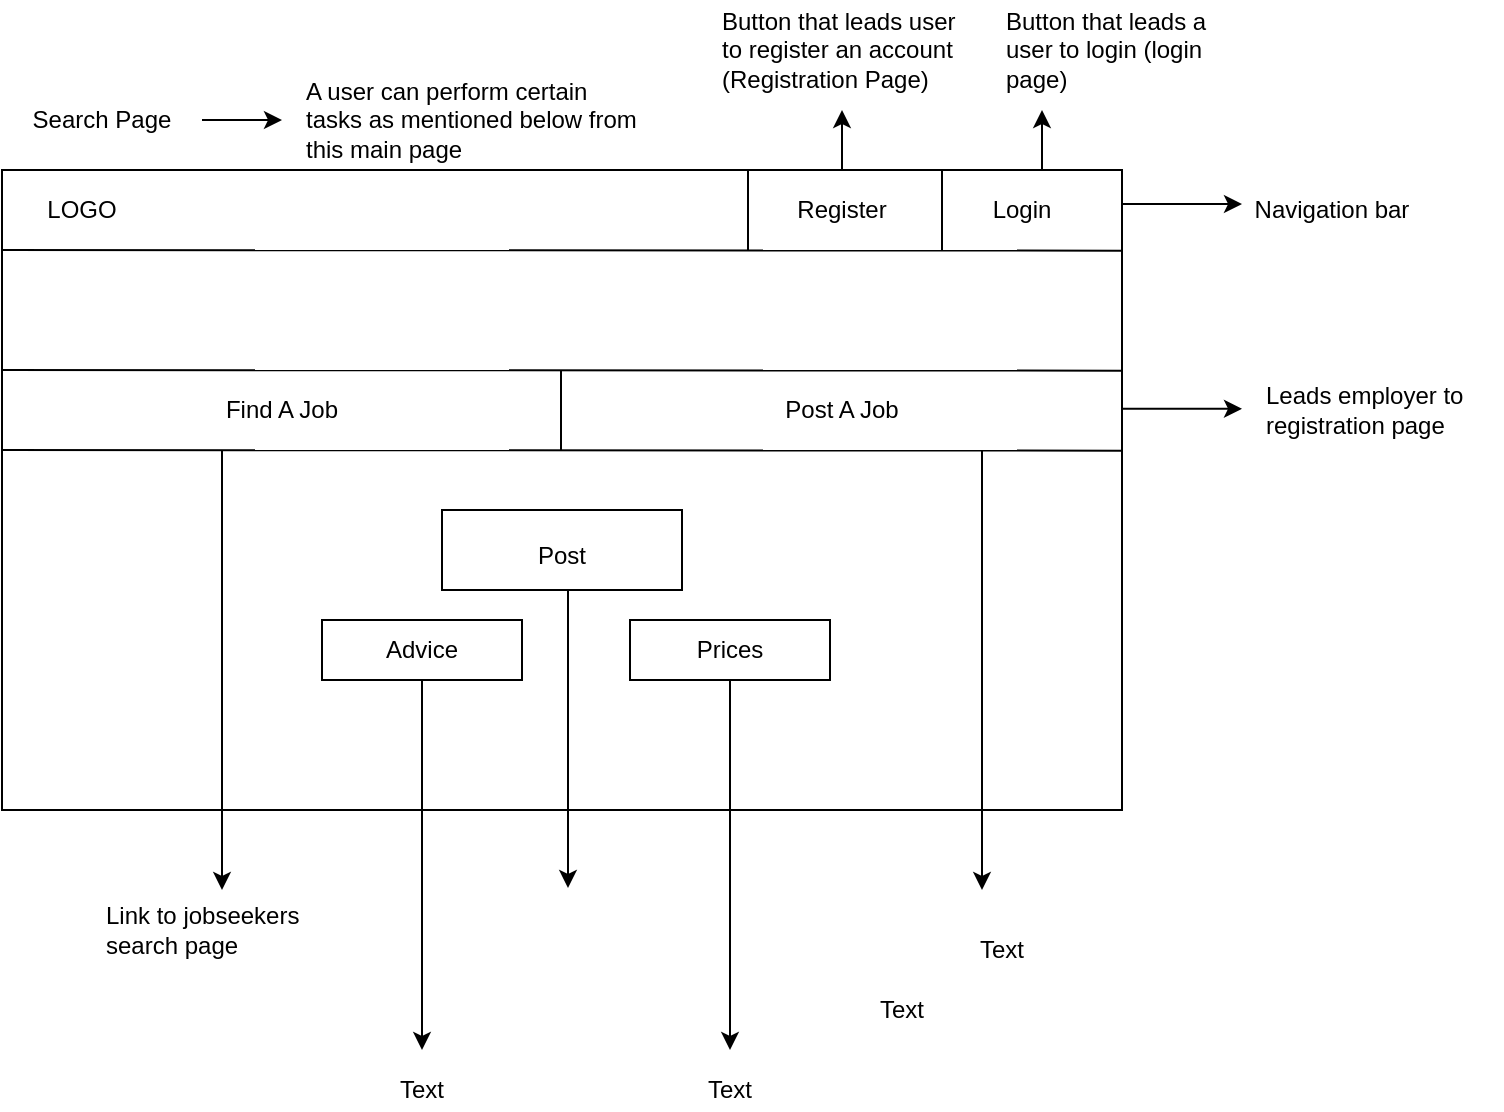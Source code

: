 <mxfile version="13.0.2" type="device"><diagram id="b6fRuoJhXNXF1xLB6mID" name="Page-1"><mxGraphModel dx="993" dy="1721" grid="0" gridSize="10" guides="1" tooltips="1" connect="1" arrows="1" fold="1" page="1" pageScale="1" pageWidth="827" pageHeight="1169" math="0" shadow="0"><root><mxCell id="0"/><mxCell id="1" parent="0"/><mxCell id="j3u83FKALUBM12XC8ov3-1" value="" style="rounded=0;whiteSpace=wrap;html=1;" vertex="1" parent="1"><mxGeometry x="40" y="40" width="560" height="320" as="geometry"/></mxCell><mxCell id="j3u83FKALUBM12XC8ov3-2" value="" style="endArrow=none;html=1;entryX=1;entryY=0.126;entryDx=0;entryDy=0;entryPerimeter=0;" edge="1" parent="1" target="j3u83FKALUBM12XC8ov3-1"><mxGeometry width="50" height="50" relative="1" as="geometry"><mxPoint x="40" y="80" as="sourcePoint"/><mxPoint x="90" y="30" as="targetPoint"/></mxGeometry></mxCell><mxCell id="j3u83FKALUBM12XC8ov3-3" value="LOGO" style="text;html=1;strokeColor=none;fillColor=none;align=center;verticalAlign=middle;whiteSpace=wrap;rounded=0;" vertex="1" parent="1"><mxGeometry x="60" y="50" width="40" height="20" as="geometry"/></mxCell><mxCell id="j3u83FKALUBM12XC8ov3-4" value="" style="endArrow=none;html=1;" edge="1" parent="1"><mxGeometry width="50" height="50" relative="1" as="geometry"><mxPoint x="413" y="80" as="sourcePoint"/><mxPoint x="413" y="40" as="targetPoint"/></mxGeometry></mxCell><mxCell id="j3u83FKALUBM12XC8ov3-5" value="" style="endArrow=none;html=1;" edge="1" parent="1"><mxGeometry width="50" height="50" relative="1" as="geometry"><mxPoint x="510" y="80" as="sourcePoint"/><mxPoint x="510" y="40" as="targetPoint"/></mxGeometry></mxCell><mxCell id="j3u83FKALUBM12XC8ov3-6" value="Register" style="text;html=1;strokeColor=none;fillColor=none;align=center;verticalAlign=middle;whiteSpace=wrap;rounded=0;" vertex="1" parent="1"><mxGeometry x="440" y="50" width="40" height="20" as="geometry"/></mxCell><mxCell id="j3u83FKALUBM12XC8ov3-10" value="Login" style="text;html=1;strokeColor=none;fillColor=none;align=center;verticalAlign=middle;whiteSpace=wrap;rounded=0;" vertex="1" parent="1"><mxGeometry x="530" y="50" width="40" height="20" as="geometry"/></mxCell><mxCell id="j3u83FKALUBM12XC8ov3-11" value="" style="endArrow=none;html=1;entryX=1;entryY=0.126;entryDx=0;entryDy=0;entryPerimeter=0;" edge="1" parent="1"><mxGeometry width="50" height="50" relative="1" as="geometry"><mxPoint x="40" y="140" as="sourcePoint"/><mxPoint x="600" y="140.32" as="targetPoint"/></mxGeometry></mxCell><mxCell id="j3u83FKALUBM12XC8ov3-12" value="" style="endArrow=none;html=1;entryX=1;entryY=0.126;entryDx=0;entryDy=0;entryPerimeter=0;" edge="1" parent="1"><mxGeometry width="50" height="50" relative="1" as="geometry"><mxPoint x="40" y="180" as="sourcePoint"/><mxPoint x="600" y="180.32" as="targetPoint"/></mxGeometry></mxCell><mxCell id="j3u83FKALUBM12XC8ov3-13" value="" style="endArrow=none;html=1;" edge="1" parent="1"><mxGeometry width="50" height="50" relative="1" as="geometry"><mxPoint x="423" y="50" as="sourcePoint"/><mxPoint x="423" y="50" as="targetPoint"/></mxGeometry></mxCell><mxCell id="j3u83FKALUBM12XC8ov3-16" value="" style="endArrow=none;html=1;" edge="1" parent="1"><mxGeometry width="50" height="50" relative="1" as="geometry"><mxPoint x="319.5" y="180" as="sourcePoint"/><mxPoint x="319.5" y="140" as="targetPoint"/><Array as="points"><mxPoint x="319.5" y="180"/></Array></mxGeometry></mxCell><mxCell id="j3u83FKALUBM12XC8ov3-18" value="" style="rounded=0;whiteSpace=wrap;html=1;" vertex="1" parent="1"><mxGeometry x="260" y="210" width="120" height="40" as="geometry"/></mxCell><mxCell id="j3u83FKALUBM12XC8ov3-19" value="" style="rounded=0;whiteSpace=wrap;html=1;" vertex="1" parent="1"><mxGeometry x="200" y="265" width="100" height="30" as="geometry"/></mxCell><mxCell id="j3u83FKALUBM12XC8ov3-20" value="" style="rounded=0;whiteSpace=wrap;html=1;" vertex="1" parent="1"><mxGeometry x="354" y="265" width="100" height="30" as="geometry"/></mxCell><mxCell id="j3u83FKALUBM12XC8ov3-22" value="Post" style="text;html=1;strokeColor=none;fillColor=none;align=center;verticalAlign=middle;whiteSpace=wrap;rounded=0;" vertex="1" parent="1"><mxGeometry x="300" y="223" width="40" height="20" as="geometry"/></mxCell><mxCell id="j3u83FKALUBM12XC8ov3-23" value="Advice" style="text;html=1;strokeColor=none;fillColor=none;align=center;verticalAlign=middle;whiteSpace=wrap;rounded=0;" vertex="1" parent="1"><mxGeometry x="230" y="270" width="40" height="20" as="geometry"/></mxCell><mxCell id="j3u83FKALUBM12XC8ov3-24" value="Prices" style="text;html=1;strokeColor=none;fillColor=none;align=center;verticalAlign=middle;whiteSpace=wrap;rounded=0;" vertex="1" parent="1"><mxGeometry x="384" y="270" width="40" height="20" as="geometry"/></mxCell><mxCell id="j3u83FKALUBM12XC8ov3-25" value="Find A Job" style="text;html=1;strokeColor=none;fillColor=none;align=center;verticalAlign=middle;whiteSpace=wrap;rounded=0;" vertex="1" parent="1"><mxGeometry x="130" y="150" width="100" height="20" as="geometry"/></mxCell><mxCell id="j3u83FKALUBM12XC8ov3-26" value="Post A Job" style="text;html=1;strokeColor=none;fillColor=none;align=center;verticalAlign=middle;whiteSpace=wrap;rounded=0;" vertex="1" parent="1"><mxGeometry x="410" y="150" width="100" height="20" as="geometry"/></mxCell><mxCell id="j3u83FKALUBM12XC8ov3-30" value="" style="endArrow=classic;html=1;" edge="1" parent="1"><mxGeometry width="50" height="50" relative="1" as="geometry"><mxPoint x="460" y="40" as="sourcePoint"/><mxPoint x="460" y="10" as="targetPoint"/></mxGeometry></mxCell><mxCell id="j3u83FKALUBM12XC8ov3-31" value="" style="endArrow=classic;html=1;" edge="1" parent="1"><mxGeometry width="50" height="50" relative="1" as="geometry"><mxPoint x="560" y="40" as="sourcePoint"/><mxPoint x="560" y="10" as="targetPoint"/></mxGeometry></mxCell><mxCell id="j3u83FKALUBM12XC8ov3-32" value="Button that leads user to register an account (Registration Page)" style="text;html=1;strokeColor=none;fillColor=none;align=left;verticalAlign=middle;whiteSpace=wrap;rounded=0;" vertex="1" parent="1"><mxGeometry x="398" y="-45" width="124" height="50" as="geometry"/></mxCell><mxCell id="j3u83FKALUBM12XC8ov3-33" value="Button that leads a user to login (login page)" style="text;html=1;strokeColor=none;fillColor=none;align=left;verticalAlign=middle;whiteSpace=wrap;rounded=0;" vertex="1" parent="1"><mxGeometry x="540" y="-45" width="110" height="50" as="geometry"/></mxCell><mxCell id="j3u83FKALUBM12XC8ov3-34" value="" style="endArrow=classic;html=1;" edge="1" parent="1"><mxGeometry width="50" height="50" relative="1" as="geometry"><mxPoint x="150" y="180" as="sourcePoint"/><mxPoint x="150" y="400" as="targetPoint"/></mxGeometry></mxCell><mxCell id="j3u83FKALUBM12XC8ov3-35" value="" style="endArrow=classic;html=1;" edge="1" parent="1"><mxGeometry width="50" height="50" relative="1" as="geometry"><mxPoint x="530" y="180" as="sourcePoint"/><mxPoint x="530" y="400" as="targetPoint"/></mxGeometry></mxCell><mxCell id="j3u83FKALUBM12XC8ov3-36" value="Link to jobseekers search page" style="text;html=1;strokeColor=none;fillColor=none;align=left;verticalAlign=middle;whiteSpace=wrap;rounded=0;" vertex="1" parent="1"><mxGeometry x="90" y="410" width="120" height="20" as="geometry"/></mxCell><mxCell id="j3u83FKALUBM12XC8ov3-42" value="" style="endArrow=classic;html=1;" edge="1" parent="1"><mxGeometry width="50" height="50" relative="1" as="geometry"><mxPoint x="250" y="295" as="sourcePoint"/><mxPoint x="250" y="480" as="targetPoint"/></mxGeometry></mxCell><mxCell id="j3u83FKALUBM12XC8ov3-43" value="" style="endArrow=classic;html=1;" edge="1" parent="1"><mxGeometry width="50" height="50" relative="1" as="geometry"><mxPoint x="404" y="295" as="sourcePoint"/><mxPoint x="404" y="480" as="targetPoint"/></mxGeometry></mxCell><mxCell id="j3u83FKALUBM12XC8ov3-44" value="Text" style="text;html=1;strokeColor=none;fillColor=none;align=center;verticalAlign=middle;whiteSpace=wrap;rounded=0;" vertex="1" parent="1"><mxGeometry x="230" y="490" width="40" height="20" as="geometry"/></mxCell><mxCell id="j3u83FKALUBM12XC8ov3-46" value="Text" style="text;html=1;strokeColor=none;fillColor=none;align=center;verticalAlign=middle;whiteSpace=wrap;rounded=0;" vertex="1" parent="1"><mxGeometry x="384" y="490" width="40" height="20" as="geometry"/></mxCell><mxCell id="j3u83FKALUBM12XC8ov3-47" value="Text" style="text;html=1;strokeColor=none;fillColor=none;align=center;verticalAlign=middle;whiteSpace=wrap;rounded=0;" vertex="1" parent="1"><mxGeometry x="470" y="450" width="40" height="20" as="geometry"/></mxCell><mxCell id="j3u83FKALUBM12XC8ov3-56" style="edgeStyle=orthogonalEdgeStyle;rounded=0;orthogonalLoop=1;jettySize=auto;html=1;" edge="1" parent="1" source="j3u83FKALUBM12XC8ov3-48"><mxGeometry relative="1" as="geometry"><mxPoint x="180" y="15" as="targetPoint"/></mxGeometry></mxCell><mxCell id="j3u83FKALUBM12XC8ov3-48" value="Search Page" style="text;html=1;strokeColor=none;fillColor=none;align=center;verticalAlign=middle;whiteSpace=wrap;rounded=0;" vertex="1" parent="1"><mxGeometry x="40" y="5" width="100" height="20" as="geometry"/></mxCell><mxCell id="j3u83FKALUBM12XC8ov3-51" value="Text" style="text;html=1;strokeColor=none;fillColor=none;align=center;verticalAlign=middle;whiteSpace=wrap;rounded=0;" vertex="1" parent="1"><mxGeometry x="520" y="420" width="40" height="20" as="geometry"/></mxCell><mxCell id="j3u83FKALUBM12XC8ov3-53" value="" style="endArrow=classic;html=1;" edge="1" parent="1"><mxGeometry width="50" height="50" relative="1" as="geometry"><mxPoint x="600" y="57" as="sourcePoint"/><mxPoint x="660" y="57" as="targetPoint"/></mxGeometry></mxCell><mxCell id="j3u83FKALUBM12XC8ov3-54" value="Leads employer to registration page" style="text;html=1;strokeColor=none;fillColor=none;align=left;verticalAlign=middle;whiteSpace=wrap;rounded=0;" vertex="1" parent="1"><mxGeometry x="670" y="150" width="120" height="20" as="geometry"/></mxCell><mxCell id="j3u83FKALUBM12XC8ov3-57" value="A user can perform certain tasks as mentioned below from this main page" style="text;html=1;strokeColor=none;fillColor=none;align=left;verticalAlign=middle;whiteSpace=wrap;rounded=0;" vertex="1" parent="1"><mxGeometry x="190" y="5" width="170" height="20" as="geometry"/></mxCell><mxCell id="j3u83FKALUBM12XC8ov3-58" value="" style="endArrow=classic;html=1;" edge="1" parent="1"><mxGeometry width="50" height="50" relative="1" as="geometry"><mxPoint x="600" y="159.41" as="sourcePoint"/><mxPoint x="660" y="159.41" as="targetPoint"/></mxGeometry></mxCell><mxCell id="j3u83FKALUBM12XC8ov3-59" value="Navigation bar" style="text;html=1;strokeColor=none;fillColor=none;align=center;verticalAlign=middle;whiteSpace=wrap;rounded=0;" vertex="1" parent="1"><mxGeometry x="662" y="50" width="86" height="20" as="geometry"/></mxCell><mxCell id="j3u83FKALUBM12XC8ov3-64" value="" style="endArrow=classic;html=1;" edge="1" parent="1"><mxGeometry width="50" height="50" relative="1" as="geometry"><mxPoint x="323" y="250" as="sourcePoint"/><mxPoint x="323" y="399" as="targetPoint"/></mxGeometry></mxCell></root></mxGraphModel></diagram></mxfile>